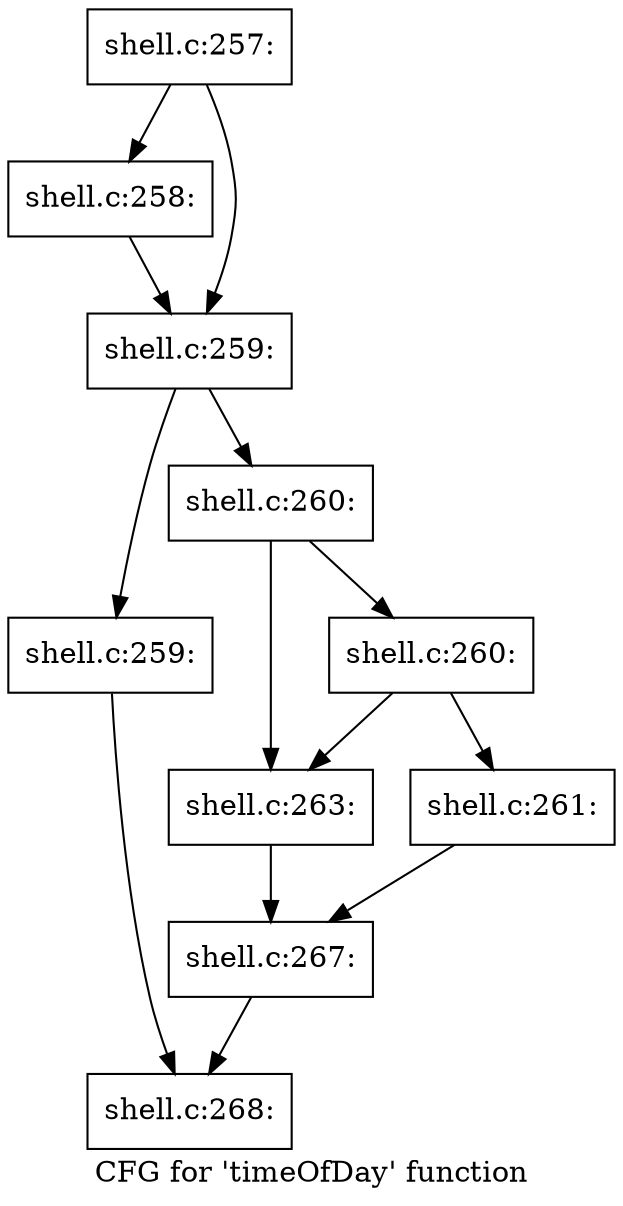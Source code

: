 digraph "CFG for 'timeOfDay' function" {
	label="CFG for 'timeOfDay' function";

	Node0x5602764ac7a0 [shape=record,label="{shell.c:257:}"];
	Node0x5602764ac7a0 -> Node0x5602774fbbd0;
	Node0x5602764ac7a0 -> Node0x5602774fbc20;
	Node0x5602774fbbd0 [shape=record,label="{shell.c:258:}"];
	Node0x5602774fbbd0 -> Node0x5602774fbc20;
	Node0x5602774fbc20 [shape=record,label="{shell.c:259:}"];
	Node0x5602774fbc20 -> Node0x5602774fcd60;
	Node0x5602774fbc20 -> Node0x5602774fcdb0;
	Node0x5602774fcd60 [shape=record,label="{shell.c:259:}"];
	Node0x5602774fcd60 -> Node0x5602774e8480;
	Node0x5602774fcdb0 [shape=record,label="{shell.c:260:}"];
	Node0x5602774fcdb0 -> Node0x5602774fd2f0;
	Node0x5602774fcdb0 -> Node0x5602774fd2a0;
	Node0x5602774fd2f0 [shape=record,label="{shell.c:260:}"];
	Node0x5602774fd2f0 -> Node0x5602774fd200;
	Node0x5602774fd2f0 -> Node0x5602774fd2a0;
	Node0x5602774fd200 [shape=record,label="{shell.c:261:}"];
	Node0x5602774fd200 -> Node0x5602774fd250;
	Node0x5602774fd2a0 [shape=record,label="{shell.c:263:}"];
	Node0x5602774fd2a0 -> Node0x5602774fd250;
	Node0x5602774fd250 [shape=record,label="{shell.c:267:}"];
	Node0x5602774fd250 -> Node0x5602774e8480;
	Node0x5602774e8480 [shape=record,label="{shell.c:268:}"];
}
